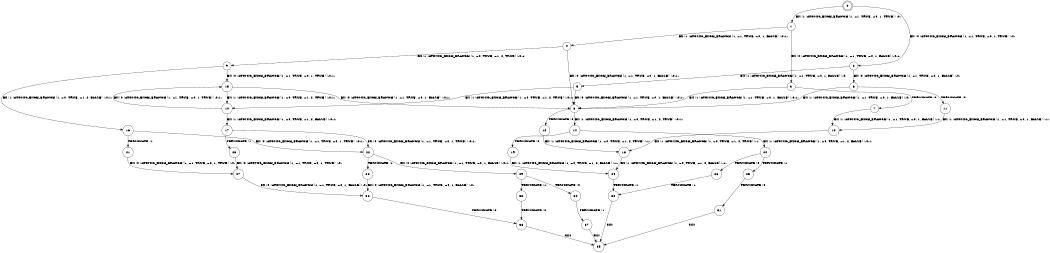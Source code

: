 digraph BCG {
size = "7, 10.5";
center = TRUE;
node [shape = circle];
0 [peripheries = 2];
0 -> 1 [label = "EX !1 !ATOMIC_EXCH_BRANCH (1, +1, TRUE, +0, 1, TRUE) !:0:"];
0 -> 2 [label = "EX !0 !ATOMIC_EXCH_BRANCH (1, +1, TRUE, +0, 1, TRUE) !:0:"];
1 -> 3 [label = "EX !0 !ATOMIC_EXCH_BRANCH (1, +1, TRUE, +0, 1, FALSE) !:0:1:"];
1 -> 4 [label = "EX !1 !ATOMIC_EXCH_BRANCH (1, +1, TRUE, +0, 1, FALSE) !:0:1:"];
2 -> 5 [label = "EX !1 !ATOMIC_EXCH_BRANCH (1, +1, TRUE, +0, 1, FALSE) !:0:"];
2 -> 6 [label = "EX !0 !ATOMIC_EXCH_BRANCH (1, +1, TRUE, +0, 1, FALSE) !:0:"];
3 -> 7 [label = "TERMINATE !0"];
3 -> 8 [label = "EX !1 !ATOMIC_EXCH_BRANCH (1, +1, TRUE, +0, 1, FALSE) !:0:1:"];
4 -> 8 [label = "EX !0 !ATOMIC_EXCH_BRANCH (1, +1, TRUE, +0, 1, FALSE) !:0:1:"];
4 -> 9 [label = "EX !1 !ATOMIC_EXCH_BRANCH (1, +0, TRUE, +1, 2, TRUE) !:0:1:"];
5 -> 10 [label = "EX !1 !ATOMIC_EXCH_BRANCH (1, +0, TRUE, +1, 2, TRUE) !:0:1:"];
5 -> 8 [label = "EX !0 !ATOMIC_EXCH_BRANCH (1, +1, TRUE, +0, 1, FALSE) !:0:1:"];
6 -> 11 [label = "TERMINATE !0"];
6 -> 8 [label = "EX !1 !ATOMIC_EXCH_BRANCH (1, +1, TRUE, +0, 1, FALSE) !:0:"];
7 -> 12 [label = "EX !1 !ATOMIC_EXCH_BRANCH (1, +1, TRUE, +0, 1, FALSE) !:1:"];
8 -> 13 [label = "TERMINATE !0"];
8 -> 14 [label = "EX !1 !ATOMIC_EXCH_BRANCH (1, +0, TRUE, +1, 2, TRUE) !:0:1:"];
9 -> 15 [label = "EX !0 !ATOMIC_EXCH_BRANCH (1, +1, TRUE, +0, 1, TRUE) !:0:1:"];
9 -> 16 [label = "EX !1 !ATOMIC_EXCH_BRANCH (1, +0, TRUE, +1, 2, FALSE) !:0:1:"];
10 -> 17 [label = "EX !1 !ATOMIC_EXCH_BRANCH (1, +0, TRUE, +1, 2, FALSE) !:0:1:"];
10 -> 15 [label = "EX !0 !ATOMIC_EXCH_BRANCH (1, +1, TRUE, +0, 1, TRUE) !:0:1:"];
11 -> 12 [label = "EX !1 !ATOMIC_EXCH_BRANCH (1, +1, TRUE, +0, 1, FALSE) !:1:"];
12 -> 18 [label = "EX !1 !ATOMIC_EXCH_BRANCH (1, +0, TRUE, +1, 2, TRUE) !:1:"];
13 -> 18 [label = "EX !1 !ATOMIC_EXCH_BRANCH (1, +0, TRUE, +1, 2, TRUE) !:1:"];
14 -> 19 [label = "TERMINATE !0"];
14 -> 20 [label = "EX !1 !ATOMIC_EXCH_BRANCH (1, +0, TRUE, +1, 2, FALSE) !:0:1:"];
15 -> 10 [label = "EX !1 !ATOMIC_EXCH_BRANCH (1, +0, TRUE, +1, 2, TRUE) !:0:1:"];
15 -> 8 [label = "EX !0 !ATOMIC_EXCH_BRANCH (1, +1, TRUE, +0, 1, FALSE) !:0:1:"];
16 -> 21 [label = "TERMINATE !1"];
16 -> 22 [label = "EX !0 !ATOMIC_EXCH_BRANCH (1, +1, TRUE, +0, 1, TRUE) !:0:1:"];
17 -> 23 [label = "TERMINATE !1"];
17 -> 22 [label = "EX !0 !ATOMIC_EXCH_BRANCH (1, +1, TRUE, +0, 1, TRUE) !:0:1:"];
18 -> 24 [label = "EX !1 !ATOMIC_EXCH_BRANCH (1, +0, TRUE, +1, 2, FALSE) !:1:"];
19 -> 24 [label = "EX !1 !ATOMIC_EXCH_BRANCH (1, +0, TRUE, +1, 2, FALSE) !:1:"];
20 -> 25 [label = "TERMINATE !1"];
20 -> 26 [label = "TERMINATE !0"];
21 -> 27 [label = "EX !0 !ATOMIC_EXCH_BRANCH (1, +1, TRUE, +0, 1, TRUE) !:0:"];
22 -> 28 [label = "TERMINATE !1"];
22 -> 29 [label = "EX !0 !ATOMIC_EXCH_BRANCH (1, +1, TRUE, +0, 1, FALSE) !:0:1:"];
23 -> 27 [label = "EX !0 !ATOMIC_EXCH_BRANCH (1, +1, TRUE, +0, 1, TRUE) !:0:"];
24 -> 30 [label = "TERMINATE !1"];
25 -> 31 [label = "TERMINATE !0"];
26 -> 30 [label = "TERMINATE !1"];
27 -> 32 [label = "EX !0 !ATOMIC_EXCH_BRANCH (1, +1, TRUE, +0, 1, FALSE) !:0:"];
28 -> 32 [label = "EX !0 !ATOMIC_EXCH_BRANCH (1, +1, TRUE, +0, 1, FALSE) !:0:"];
29 -> 33 [label = "TERMINATE !1"];
29 -> 34 [label = "TERMINATE !0"];
30 -> 35 [label = "exit"];
31 -> 35 [label = "exit"];
32 -> 36 [label = "TERMINATE !0"];
33 -> 36 [label = "TERMINATE !0"];
34 -> 37 [label = "TERMINATE !1"];
36 -> 35 [label = "exit"];
37 -> 35 [label = "exit"];
}
